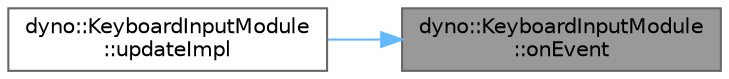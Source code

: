 digraph "dyno::KeyboardInputModule::onEvent"
{
 // LATEX_PDF_SIZE
  bgcolor="transparent";
  edge [fontname=Helvetica,fontsize=10,labelfontname=Helvetica,labelfontsize=10];
  node [fontname=Helvetica,fontsize=10,shape=box,height=0.2,width=0.4];
  rankdir="RL";
  Node1 [id="Node000001",label="dyno::KeyboardInputModule\l::onEvent",height=0.2,width=0.4,color="gray40", fillcolor="grey60", style="filled", fontcolor="black",tooltip=" "];
  Node1 -> Node2 [id="edge1_Node000001_Node000002",dir="back",color="steelblue1",style="solid",tooltip=" "];
  Node2 [id="Node000002",label="dyno::KeyboardInputModule\l::updateImpl",height=0.2,width=0.4,color="grey40", fillcolor="white", style="filled",URL="$classdyno_1_1_keyboard_input_module.html#a3570c05cfe795348b59ecc33ce0152b2",tooltip=" "];
}
